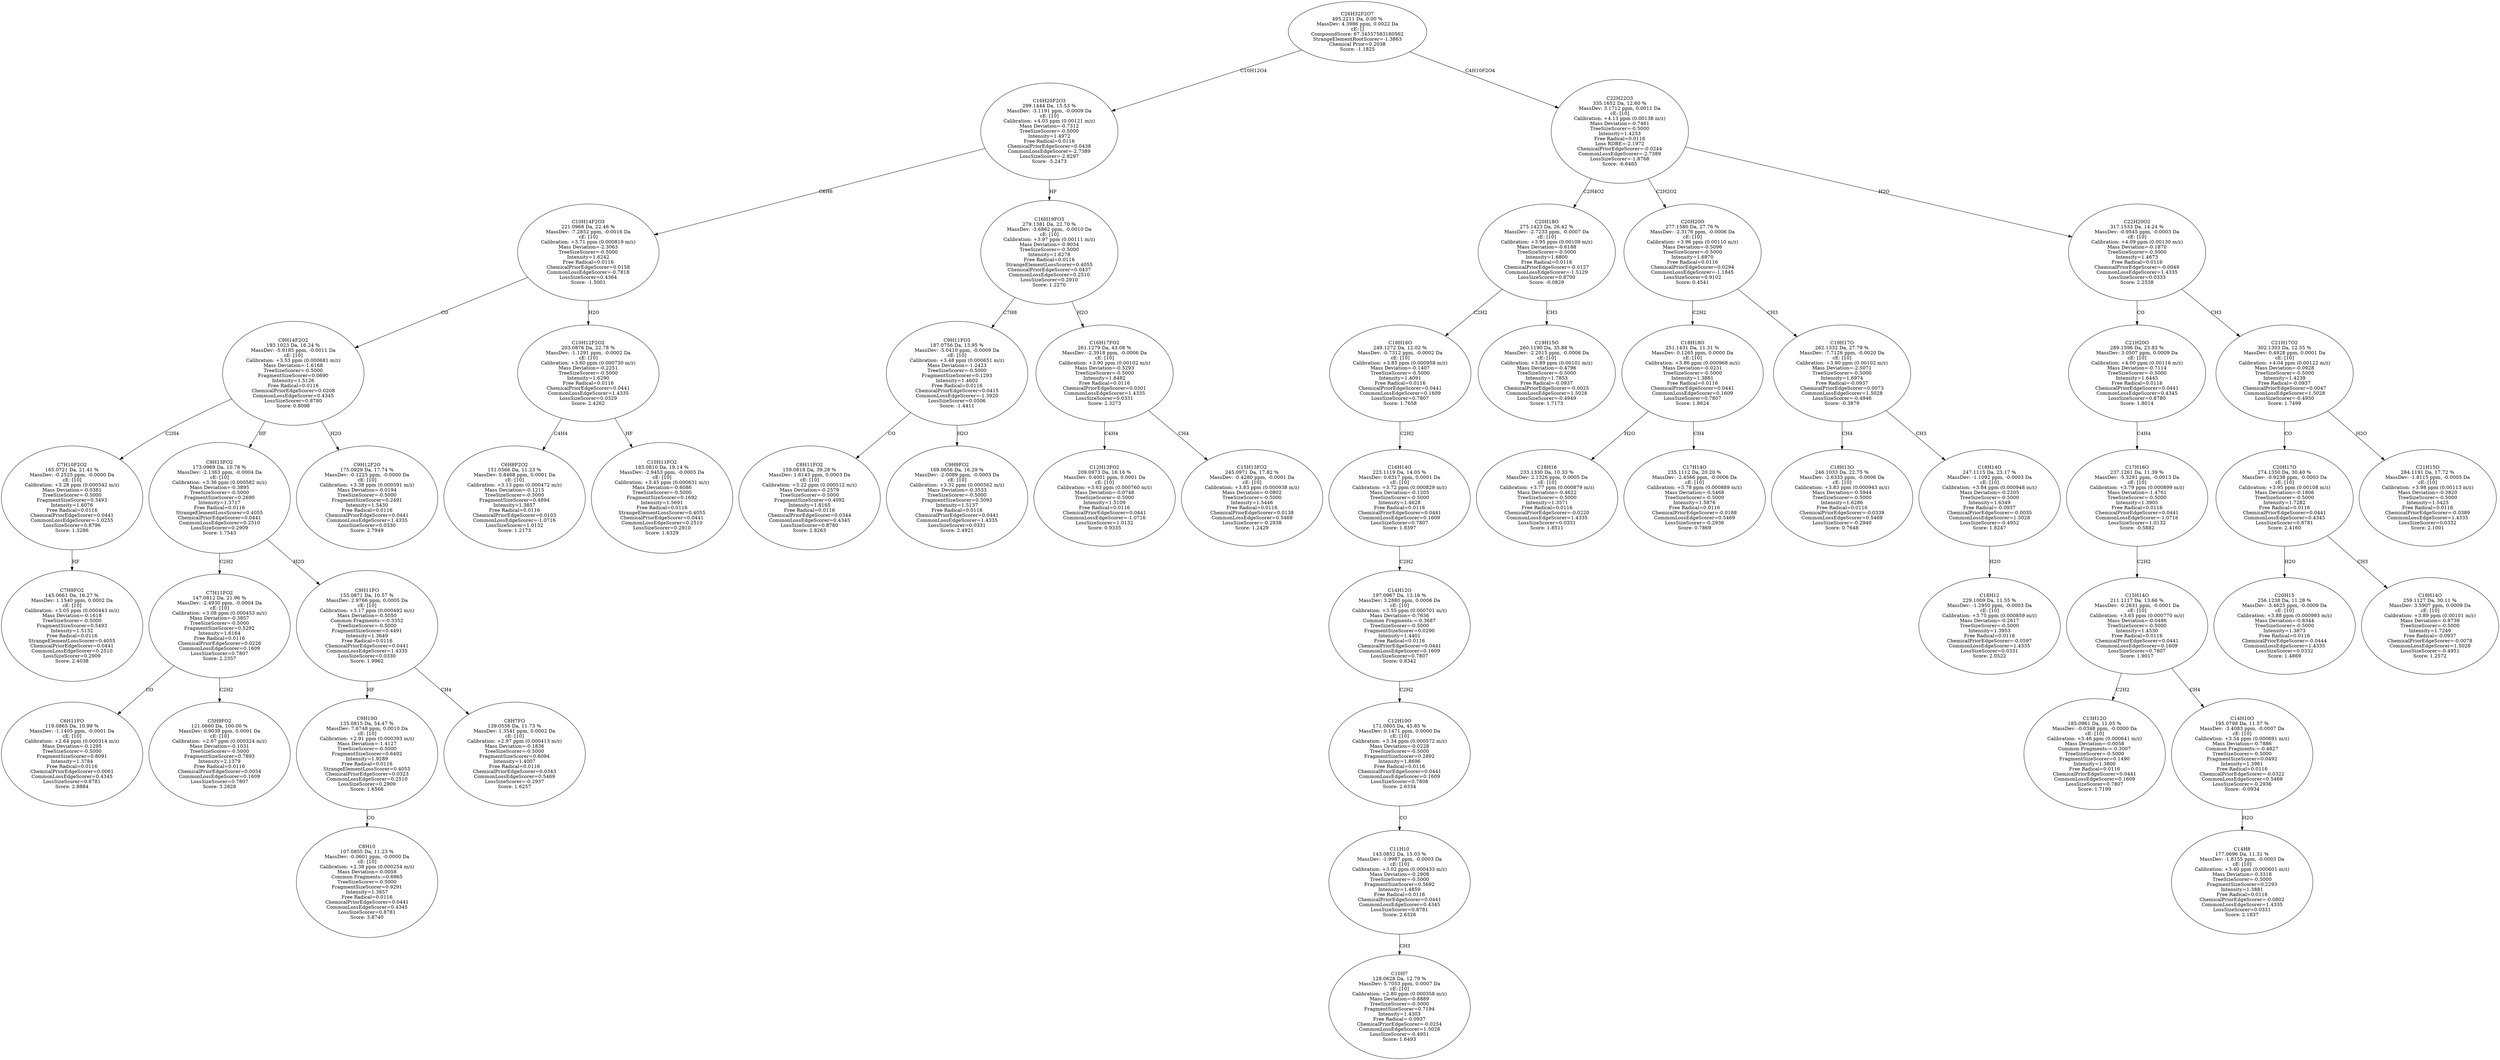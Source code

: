 strict digraph {
v1 [label="C7H9FO2\n145.0661 Da, 16.27 %\nMassDev: 1.1540 ppm, 0.0002 Da\ncE: [10]\nCalibration: +3.05 ppm (0.000443 m/z)\nMass Deviation=-0.1618\nTreeSizeScorer=-0.5000\nFragmentSizeScorer=0.5493\nIntensity=1.5132\nFree Radical=0.0116\nStrangeElementLossScorer=0.4055\nChemicalPriorEdgeScorer=0.0441\nCommonLossEdgeScorer=0.2510\nLossSizeScorer=0.2909\nScore: 2.4038"];
v2 [label="C7H10F2O2\n165.0721 Da, 21.41 %\nMassDev: -0.2525 ppm, -0.0000 Da\ncE: [10]\nCalibration: +3.28 ppm (0.000542 m/z)\nMass Deviation=-0.0381\nTreeSizeScorer=-0.5000\nFragmentSizeScorer=0.3493\nIntensity=1.6076\nFree Radical=0.0116\nChemicalPriorEdgeScorer=0.0441\nCommonLossEdgeScorer=-1.0255\nLossSizeScorer=0.8796\nScore: 1.3286"];
v3 [label="C6H11FO\n119.0865 Da, 10.99 %\nMassDev: -1.1405 ppm, -0.0001 Da\ncE: [10]\nCalibration: +2.64 ppm (0.000314 m/z)\nMass Deviation=-0.1295\nTreeSizeScorer=-0.5000\nFragmentSizeScorer=0.8091\nIntensity=1.3784\nFree Radical=0.0116\nChemicalPriorEdgeScorer=0.0061\nCommonLossEdgeScorer=0.4345\nLossSizeScorer=0.8781\nScore: 2.8884"];
v4 [label="C5H9FO2\n121.0660 Da, 100.00 %\nMassDev: 0.9039 ppm, 0.0001 Da\ncE: [10]\nCalibration: +2.67 ppm (0.000324 m/z)\nMass Deviation=-0.1031\nTreeSizeScorer=-0.5000\nFragmentSizeScorer=0.7893\nIntensity=2.1379\nFree Radical=0.0116\nChemicalPriorEdgeScorer=0.0054\nCommonLossEdgeScorer=0.1609\nLossSizeScorer=0.7807\nScore: 3.2828"];
v5 [label="C7H11FO2\n147.0812 Da, 21.96 %\nMassDev: -2.4930 ppm, -0.0004 Da\ncE: [10]\nCalibration: +3.08 ppm (0.000453 m/z)\nMass Deviation=-0.3857\nTreeSizeScorer=-0.5000\nFragmentSizeScorer=0.5292\nIntensity=1.6164\nFree Radical=0.0116\nChemicalPriorEdgeScorer=0.0226\nCommonLossEdgeScorer=0.1609\nLossSizeScorer=0.7807\nScore: 2.2357"];
v6 [label="C8H10\n107.0855 Da, 11.23 %\nMassDev: -0.0601 ppm, -0.0000 Da\ncE: [10]\nCalibration: +2.38 ppm (0.000254 m/z)\nMass Deviation=-0.0058\nCommon Fragments:=0.6965\nTreeSizeScorer=-0.5000\nFragmentSizeScorer=0.9291\nIntensity=1.3857\nFree Radical=0.0116\nChemicalPriorEdgeScorer=0.0441\nCommonLossEdgeScorer=0.4345\nLossSizeScorer=0.8781\nScore: 3.8740"];
v7 [label="C9H10O\n135.0815 Da, 54.47 %\nMassDev: 7.6748 ppm, 0.0010 Da\ncE: [10]\nCalibration: +2.91 ppm (0.000393 m/z)\nMass Deviation=-1.4127\nTreeSizeScorer=-0.5000\nFragmentSizeScorer=0.6492\nIntensity=1.9289\nFree Radical=0.0116\nStrangeElementLossScorer=0.4055\nChemicalPriorEdgeScorer=0.0323\nCommonLossEdgeScorer=0.2510\nLossSizeScorer=0.2909\nScore: 1.6566"];
v8 [label="C8H7FO\n139.0556 Da, 11.73 %\nMassDev: 1.3541 ppm, 0.0002 Da\ncE: [10]\nCalibration: +2.97 ppm (0.000413 m/z)\nMass Deviation=-0.1836\nTreeSizeScorer=-0.5000\nFragmentSizeScorer=0.6094\nIntensity=1.4007\nFree Radical=0.0116\nChemicalPriorEdgeScorer=0.0343\nCommonLossEdgeScorer=0.5469\nLossSizeScorer=-0.2937\nScore: 1.6257"];
v9 [label="C9H11FO\n155.0871 Da, 10.57 %\nMassDev: 2.9766 ppm, 0.0005 Da\ncE: [10]\nCalibration: +3.17 ppm (0.000492 m/z)\nMass Deviation=-0.5050\nCommon Fragments:=-0.3352\nTreeSizeScorer=-0.5000\nFragmentSizeScorer=0.4491\nIntensity=1.3649\nFree Radical=0.0116\nChemicalPriorEdgeScorer=0.0441\nCommonLossEdgeScorer=1.4335\nLossSizeScorer=0.0330\nScore: 1.9962"];
v10 [label="C9H13FO2\n173.0969 Da, 10.78 %\nMassDev: -2.1363 ppm, -0.0004 Da\ncE: [10]\nCalibration: +3.36 ppm (0.000582 m/z)\nMass Deviation=-0.3895\nTreeSizeScorer=-0.5000\nFragmentSizeScorer=0.2690\nIntensity=1.3717\nFree Radical=0.0116\nStrangeElementLossScorer=0.4055\nChemicalPriorEdgeScorer=0.0441\nCommonLossEdgeScorer=0.2510\nLossSizeScorer=0.2909\nScore: 1.7543"];
v11 [label="C9H12F2O\n175.0929 Da, 17.74 %\nMassDev: -0.1225 ppm, -0.0000 Da\ncE: [10]\nCalibration: +3.38 ppm (0.000591 m/z)\nMass Deviation=-0.0194\nTreeSizeScorer=-0.5000\nFragmentSizeScorer=0.2491\nIntensity=1.5430\nFree Radical=0.0116\nChemicalPriorEdgeScorer=0.0441\nCommonLossEdgeScorer=1.4335\nLossSizeScorer=0.0330\nScore: 2.7949"];
v12 [label="C9H14F2O2\n193.1023 Da, 16.24 %\nMassDev: -5.9185 ppm, -0.0011 Da\ncE: [10]\nCalibration: +3.53 ppm (0.000681 m/z)\nMass Deviation=-1.6168\nTreeSizeScorer=-0.5000\nFragmentSizeScorer=0.0690\nIntensity=1.5126\nFree Radical=0.0116\nChemicalPriorEdgeScorer=0.0208\nCommonLossEdgeScorer=0.4345\nLossSizeScorer=0.8780\nScore: 0.8098"];
v13 [label="C6H8F2O2\n151.0566 Da, 11.23 %\nMassDev: 0.8468 ppm, 0.0001 Da\ncE: [10]\nCalibration: +3.13 ppm (0.000472 m/z)\nMass Deviation=-0.1215\nTreeSizeScorer=-0.5000\nFragmentSizeScorer=0.4894\nIntensity=1.3857\nFree Radical=0.0116\nChemicalPriorEdgeScorer=0.0103\nCommonLossEdgeScorer=-1.0716\nLossSizeScorer=1.0132\nScore: 1.2173"];
v14 [label="C10H11FO2\n183.0810 Da, 19.14 %\nMassDev: -2.9453 ppm, -0.0005 Da\ncE: [10]\nCalibration: +3.45 ppm (0.000631 m/z)\nMass Deviation=-0.6086\nTreeSizeScorer=-0.5000\nFragmentSizeScorer=0.1692\nIntensity=1.5691\nFree Radical=0.0116\nStrangeElementLossScorer=0.4055\nChemicalPriorEdgeScorer=0.0441\nCommonLossEdgeScorer=0.2510\nLossSizeScorer=0.2910\nScore: 1.6329"];
v15 [label="C10H12F2O2\n203.0876 Da, 22.78 %\nMassDev: -1.1291 ppm, -0.0002 Da\ncE: [10]\nCalibration: +3.60 ppm (0.000730 m/z)\nMass Deviation=-0.2251\nTreeSizeScorer=-0.5000\nIntensity=1.6290\nFree Radical=0.0116\nChemicalPriorEdgeScorer=0.0441\nCommonLossEdgeScorer=1.4335\nLossSizeScorer=0.0329\nScore: 2.4262"];
v16 [label="C10H14F2O3\n221.0968 Da, 22.46 %\nMassDev: -7.2852 ppm, -0.0016 Da\ncE: [10]\nCalibration: +3.71 ppm (0.000819 m/z)\nMass Deviation=-2.3063\nTreeSizeScorer=-0.5000\nIntensity=1.6242\nFree Radical=0.0116\nChemicalPriorEdgeScorer=0.0158\nCommonLossEdgeScorer=-0.7818\nLossSizeScorer=0.4364\nScore: -1.5001"];
v17 [label="C8H11FO2\n159.0818 Da, 39.28 %\nMassDev: 1.6143 ppm, 0.0003 Da\ncE: [10]\nCalibration: +3.22 ppm (0.000512 m/z)\nMass Deviation=-0.2579\nTreeSizeScorer=-0.5000\nFragmentSizeScorer=0.4092\nIntensity=1.8165\nFree Radical=0.0116\nChemicalPriorEdgeScorer=0.0344\nCommonLossEdgeScorer=0.4345\nLossSizeScorer=0.8780\nScore: 2.8263"];
v18 [label="C9H9FO2\n169.0656 Da, 16.29 %\nMassDev: -2.0089 ppm, -0.0003 Da\ncE: [10]\nCalibration: +3.32 ppm (0.000562 m/z)\nMass Deviation=-0.3533\nTreeSizeScorer=-0.5000\nFragmentSizeScorer=0.3093\nIntensity=1.5137\nFree Radical=0.0116\nChemicalPriorEdgeScorer=0.0441\nCommonLossEdgeScorer=1.4335\nLossSizeScorer=0.0331\nScore: 2.4921"];
v19 [label="C9H11FO3\n187.0756 Da, 13.95 %\nMassDev: -5.0410 ppm, -0.0009 Da\ncE: [10]\nCalibration: +3.48 ppm (0.000651 m/z)\nMass Deviation=-1.2423\nTreeSizeScorer=-0.5000\nFragmentSizeScorer=0.1293\nIntensity=1.4602\nFree Radical=0.0116\nChemicalPriorEdgeScorer=0.0415\nCommonLossEdgeScorer=-1.3920\nLossSizeScorer=0.0506\nScore: -1.4411"];
v20 [label="C12H13FO2\n209.0973 Da, 16.16 %\nMassDev: 0.4001 ppm, 0.0001 Da\ncE: [10]\nCalibration: +3.63 ppm (0.000760 m/z)\nMass Deviation=-0.0748\nTreeSizeScorer=-0.5000\nIntensity=1.5109\nFree Radical=0.0116\nChemicalPriorEdgeScorer=0.0441\nCommonLossEdgeScorer=-1.0716\nLossSizeScorer=1.0132\nScore: 0.9335"];
v21 [label="C15H13FO2\n245.0971 Da, 17.82 %\nMassDev: -0.4280 ppm, -0.0001 Da\ncE: [10]\nCalibration: +3.83 ppm (0.000938 m/z)\nMass Deviation=-0.0802\nTreeSizeScorer=-0.5000\nIntensity=1.5446\nFree Radical=0.0116\nChemicalPriorEdgeScorer=0.0138\nCommonLossEdgeScorer=0.5469\nLossSizeScorer=-0.2938\nScore: 1.2429"];
v22 [label="C16H17FO2\n261.1279 Da, 43.08 %\nMassDev: -2.3918 ppm, -0.0006 Da\ncE: [10]\nCalibration: +3.90 ppm (0.00102 m/z)\nMass Deviation=-0.5293\nTreeSizeScorer=-0.5000\nIntensity=1.8482\nFree Radical=0.0116\nChemicalPriorEdgeScorer=0.0301\nCommonLossEdgeScorer=1.4335\nLossSizeScorer=0.0331\nScore: 2.3273"];
v23 [label="C16H19FO3\n279.1381 Da, 22.70 %\nMassDev: -3.6862 ppm, -0.0010 Da\ncE: [10]\nCalibration: +3.97 ppm (0.00111 m/z)\nMass Deviation=-0.9034\nTreeSizeScorer=-0.5000\nIntensity=1.6278\nFree Radical=0.0116\nStrangeElementLossScorer=0.4055\nChemicalPriorEdgeScorer=0.0437\nCommonLossEdgeScorer=0.2510\nLossSizeScorer=0.2910\nScore: 1.2270"];
v24 [label="C16H20F2O3\n299.1444 Da, 15.53 %\nMassDev: -3.1191 ppm, -0.0009 Da\ncE: [10]\nCalibration: +4.03 ppm (0.00121 m/z)\nMass Deviation=-0.7312\nTreeSizeScorer=-0.5000\nIntensity=1.4972\nFree Radical=0.0116\nChemicalPriorEdgeScorer=0.0438\nCommonLossEdgeScorer=-2.7389\nLossSizeScorer=-2.8297\nScore: -5.2473"];
v25 [label="C10H7\n128.0628 Da, 12.79 %\nMassDev: 5.7053 ppm, 0.0007 Da\ncE: [10]\nCalibration: +2.80 ppm (0.000358 m/z)\nMass Deviation=-0.8889\nTreeSizeScorer=-0.5000\nFragmentSizeScorer=0.7194\nIntensity=1.4303\nFree Radical=-0.0937\nChemicalPriorEdgeScorer=-0.0254\nCommonLossEdgeScorer=1.5028\nLossSizeScorer=-0.4951\nScore: 1.6493"];
v26 [label="C11H10\n143.0852 Da, 15.03 %\nMassDev: -1.9987 ppm, -0.0003 Da\ncE: [10]\nCalibration: +3.02 ppm (0.000433 m/z)\nMass Deviation=-0.2908\nTreeSizeScorer=-0.5000\nFragmentSizeScorer=0.5692\nIntensity=1.4859\nFree Radical=0.0116\nChemicalPriorEdgeScorer=0.0441\nCommonLossEdgeScorer=0.4345\nLossSizeScorer=0.8781\nScore: 2.6326"];
v27 [label="C12H10O\n171.0805 Da, 45.85 %\nMassDev: 0.1471 ppm, 0.0000 Da\ncE: [10]\nCalibration: +3.34 ppm (0.000572 m/z)\nMass Deviation=-0.0228\nTreeSizeScorer=-0.5000\nFragmentSizeScorer=0.2892\nIntensity=1.8696\nFree Radical=0.0116\nChemicalPriorEdgeScorer=0.0441\nCommonLossEdgeScorer=0.1609\nLossSizeScorer=0.7808\nScore: 2.6334"];
v28 [label="C14H12O\n197.0967 Da, 13.16 %\nMassDev: 3.2880 ppm, 0.0006 Da\ncE: [10]\nCalibration: +3.55 ppm (0.000701 m/z)\nMass Deviation=-0.7636\nCommon Fragments:=-0.3687\nTreeSizeScorer=-0.5000\nFragmentSizeScorer=0.0290\nIntensity=1.4401\nFree Radical=0.0116\nChemicalPriorEdgeScorer=0.0441\nCommonLossEdgeScorer=0.1609\nLossSizeScorer=0.7807\nScore: 0.8342"];
v29 [label="C16H14O\n223.1119 Da, 14.05 %\nMassDev: 0.6317 ppm, 0.0001 Da\ncE: [10]\nCalibration: +3.72 ppm (0.000829 m/z)\nMass Deviation=-0.1205\nTreeSizeScorer=-0.5000\nIntensity=1.4628\nFree Radical=0.0116\nChemicalPriorEdgeScorer=0.0441\nCommonLossEdgeScorer=0.1609\nLossSizeScorer=0.7807\nScore: 1.8397"];
v30 [label="C18H16O\n249.1272 Da, 12.02 %\nMassDev: -0.7312 ppm, -0.0002 Da\ncE: [10]\nCalibration: +3.85 ppm (0.000958 m/z)\nMass Deviation=-0.1407\nTreeSizeScorer=-0.5000\nIntensity=1.4091\nFree Radical=0.0116\nChemicalPriorEdgeScorer=0.0441\nCommonLossEdgeScorer=0.1609\nLossSizeScorer=0.7807\nScore: 1.7658"];
v31 [label="C19H15O\n260.1190 Da, 35.88 %\nMassDev: -2.2015 ppm, -0.0006 Da\ncE: [10]\nCalibration: +3.89 ppm (0.00101 m/z)\nMass Deviation=-0.4796\nTreeSizeScorer=-0.5000\nIntensity=1.7853\nFree Radical=-0.0937\nChemicalPriorEdgeScorer=-0.0025\nCommonLossEdgeScorer=1.5028\nLossSizeScorer=-0.4949\nScore: 1.7173"];
v32 [label="C20H18O\n275.1423 Da, 26.42 %\nMassDev: -2.7233 ppm, -0.0007 Da\ncE: [10]\nCalibration: +3.95 ppm (0.00109 m/z)\nMass Deviation=-0.6188\nTreeSizeScorer=-0.5000\nIntensity=1.6800\nFree Radical=0.0116\nChemicalPriorEdgeScorer=-0.0127\nCommonLossEdgeScorer=-1.5129\nLossSizeScorer=0.8700\nScore: -0.0829"];
v33 [label="C18H16\n233.1330 Da, 10.33 %\nMassDev: 2.1326 ppm, 0.0005 Da\ncE: [10]\nCalibration: +3.77 ppm (0.000879 m/z)\nMass Deviation=-0.4622\nTreeSizeScorer=-0.5000\nIntensity=1.3571\nFree Radical=0.0116\nChemicalPriorEdgeScorer=-0.0220\nCommonLossEdgeScorer=1.4335\nLossSizeScorer=0.0331\nScore: 1.8511"];
v34 [label="C17H14O\n235.1112 Da, 20.20 %\nMassDev: -2.4566 ppm, -0.0006 Da\ncE: [10]\nCalibration: +3.78 ppm (0.000889 m/z)\nMass Deviation=-0.5468\nTreeSizeScorer=-0.5000\nIntensity=1.5876\nFree Radical=0.0116\nChemicalPriorEdgeScorer=-0.0188\nCommonLossEdgeScorer=0.5469\nLossSizeScorer=-0.2936\nScore: 0.7869"];
v35 [label="C18H18O\n251.1431 Da, 11.31 %\nMassDev: 0.1265 ppm, 0.0000 Da\ncE: [10]\nCalibration: +3.86 ppm (0.000968 m/z)\nMass Deviation=-0.0231\nTreeSizeScorer=-0.5000\nIntensity=1.3881\nFree Radical=0.0116\nChemicalPriorEdgeScorer=0.0441\nCommonLossEdgeScorer=0.1609\nLossSizeScorer=0.7807\nScore: 1.8624"];
v36 [label="C18H13O\n246.1033 Da, 22.75 %\nMassDev: -2.6333 ppm, -0.0006 Da\ncE: [10]\nCalibration: +3.83 ppm (0.000943 m/z)\nMass Deviation=-0.5944\nTreeSizeScorer=-0.5000\nIntensity=1.6286\nFree Radical=0.0116\nChemicalPriorEdgeScorer=-0.0339\nCommonLossEdgeScorer=0.5469\nLossSizeScorer=-0.2940\nScore: 0.7648"];
v37 [label="C18H12\n229.1009 Da, 11.55 %\nMassDev: -1.2950 ppm, -0.0003 Da\ncE: [10]\nCalibration: +3.75 ppm (0.000859 m/z)\nMass Deviation=-0.2617\nTreeSizeScorer=-0.5000\nIntensity=1.3953\nFree Radical=0.0116\nChemicalPriorEdgeScorer=-0.0597\nCommonLossEdgeScorer=1.4335\nLossSizeScorer=0.0331\nScore: 2.0522"];
v38 [label="C18H14O\n247.1115 Da, 23.17 %\nMassDev: -1.1092 ppm, -0.0003 Da\ncE: [10]\nCalibration: +3.84 ppm (0.000948 m/z)\nMass Deviation=-0.2205\nTreeSizeScorer=-0.5000\nIntensity=1.6349\nFree Radical=-0.0937\nChemicalPriorEdgeScorer=-0.0035\nCommonLossEdgeScorer=1.5028\nLossSizeScorer=-0.4952\nScore: 1.8247"];
v39 [label="C19H17O\n262.1332 Da, 27.79 %\nMassDev: -7.7126 ppm, -0.0020 Da\ncE: [10]\nCalibration: +3.90 ppm (0.00102 m/z)\nMass Deviation=-2.5071\nTreeSizeScorer=-0.5000\nIntensity=1.6974\nFree Radical=-0.0937\nChemicalPriorEdgeScorer=0.0073\nCommonLossEdgeScorer=1.5028\nLossSizeScorer=-0.4946\nScore: -0.3879"];
v40 [label="C20H20O\n277.1580 Da, 27.76 %\nMassDev: -2.3176 ppm, -0.0006 Da\ncE: [10]\nCalibration: +3.96 ppm (0.00110 m/z)\nMass Deviation=-0.5096\nTreeSizeScorer=-0.5000\nIntensity=1.6970\nFree Radical=0.0116\nChemicalPriorEdgeScorer=0.0294\nCommonLossEdgeScorer=-1.1845\nLossSizeScorer=0.9102\nScore: 0.4541"];
v41 [label="C13H12O\n185.0961 Da, 11.05 %\nMassDev: -0.0348 ppm, -0.0000 Da\ncE: [10]\nCalibration: +3.46 ppm (0.000641 m/z)\nMass Deviation=-0.0058\nCommon Fragments:=-0.3007\nTreeSizeScorer=-0.5000\nFragmentSizeScorer=0.1490\nIntensity=1.3800\nFree Radical=0.0116\nChemicalPriorEdgeScorer=0.0441\nCommonLossEdgeScorer=0.1609\nLossSizeScorer=0.7807\nScore: 1.7199"];
v42 [label="C14H8\n177.0696 Da, 11.31 %\nMassDev: -1.8155 ppm, -0.0003 Da\ncE: [10]\nCalibration: +3.40 ppm (0.000601 m/z)\nMass Deviation=-0.3318\nTreeSizeScorer=-0.5000\nFragmentSizeScorer=0.2293\nIntensity=1.3881\nFree Radical=0.0116\nChemicalPriorEdgeScorer=-0.0802\nCommonLossEdgeScorer=1.4335\nLossSizeScorer=0.0331\nScore: 2.1837"];
v43 [label="C14H10O\n195.0798 Da, 11.57 %\nMassDev: -3.4083 ppm, -0.0007 Da\ncE: [10]\nCalibration: +3.54 ppm (0.000691 m/z)\nMass Deviation=-0.7886\nCommon Fragments:=-0.4827\nTreeSizeScorer=-0.5000\nFragmentSizeScorer=0.0492\nIntensity=1.3961\nFree Radical=0.0116\nChemicalPriorEdgeScorer=-0.0322\nCommonLossEdgeScorer=0.5469\nLossSizeScorer=-0.2936\nScore: -0.0934"];
v44 [label="C15H14O\n211.1117 Da, 13.66 %\nMassDev: -0.2631 ppm, -0.0001 Da\ncE: [10]\nCalibration: +3.65 ppm (0.000770 m/z)\nMass Deviation=-0.0486\nTreeSizeScorer=-0.5000\nIntensity=1.4530\nFree Radical=0.0116\nChemicalPriorEdgeScorer=0.0441\nCommonLossEdgeScorer=0.1609\nLossSizeScorer=0.7807\nScore: 1.9017"];
v45 [label="C17H16O\n237.1261 Da, 11.39 %\nMassDev: -5.3291 ppm, -0.0013 Da\ncE: [10]\nCalibration: +3.79 ppm (0.000899 m/z)\nMass Deviation=-1.4761\nTreeSizeScorer=-0.5000\nIntensity=1.3905\nFree Radical=0.0116\nChemicalPriorEdgeScorer=0.0441\nCommonLossEdgeScorer=-1.0716\nLossSizeScorer=1.0132\nScore: -0.5882"];
v46 [label="C21H20O\n289.1596 Da, 23.83 %\nMassDev: 3.0507 ppm, 0.0009 Da\ncE: [10]\nCalibration: +4.00 ppm (0.00116 m/z)\nMass Deviation=-0.7114\nTreeSizeScorer=-0.5000\nIntensity=1.6445\nFree Radical=0.0116\nChemicalPriorEdgeScorer=0.0441\nCommonLossEdgeScorer=0.4345\nLossSizeScorer=0.8780\nScore: 1.8014"];
v47 [label="C20H15\n256.1238 Da, 11.28 %\nMassDev: -3.4625 ppm, -0.0009 Da\ncE: [10]\nCalibration: +3.88 ppm (0.000993 m/z)\nMass Deviation=-0.8344\nTreeSizeScorer=-0.5000\nIntensity=1.3873\nFree Radical=0.0116\nChemicalPriorEdgeScorer=-0.0444\nCommonLossEdgeScorer=1.4335\nLossSizeScorer=0.0332\nScore: 1.4869"];
v48 [label="C19H14O\n259.1127 Da, 30.11 %\nMassDev: 3.5907 ppm, 0.0009 Da\ncE: [10]\nCalibration: +3.89 ppm (0.00101 m/z)\nMass Deviation=-0.8739\nTreeSizeScorer=-0.5000\nIntensity=1.7249\nFree Radical=-0.0937\nChemicalPriorEdgeScorer=-0.0078\nCommonLossEdgeScorer=1.5028\nLossSizeScorer=-0.4951\nScore: 1.2572"];
v49 [label="C20H17O\n274.1350 Da, 30.40 %\nMassDev: -0.9238 ppm, -0.0003 Da\ncE: [10]\nCalibration: +3.95 ppm (0.00108 m/z)\nMass Deviation=-0.1806\nTreeSizeScorer=-0.5000\nIntensity=1.7282\nFree Radical=0.0116\nChemicalPriorEdgeScorer=0.0441\nCommonLossEdgeScorer=0.4345\nLossSizeScorer=0.8781\nScore: 2.4160"];
v50 [label="C21H15O\n284.1191 Da, 17.72 %\nMassDev: -1.8115 ppm, -0.0005 Da\ncE: [10]\nCalibration: +3.98 ppm (0.00113 m/z)\nMass Deviation=-0.3820\nTreeSizeScorer=-0.5000\nIntensity=1.5425\nFree Radical=0.0116\nChemicalPriorEdgeScorer=-0.0389\nCommonLossEdgeScorer=1.4335\nLossSizeScorer=0.0332\nScore: 2.1001"];
v51 [label="C21H17O2\n302.1303 Da, 12.55 %\nMassDev: 0.4928 ppm, 0.0001 Da\ncE: [10]\nCalibration: +4.04 ppm (0.00122 m/z)\nMass Deviation=-0.0928\nTreeSizeScorer=-0.5000\nIntensity=1.4239\nFree Radical=-0.0937\nChemicalPriorEdgeScorer=0.0047\nCommonLossEdgeScorer=1.5028\nLossSizeScorer=-0.4950\nScore: 1.7499"];
v52 [label="C22H20O2\n317.1533 Da, 14.24 %\nMassDev: -0.9545 ppm, -0.0003 Da\ncE: [10]\nCalibration: +4.09 ppm (0.00130 m/z)\nMass Deviation=-0.1870\nTreeSizeScorer=-0.5000\nIntensity=1.4673\nFree Radical=0.0116\nChemicalPriorEdgeScorer=-0.0049\nCommonLossEdgeScorer=1.4335\nLossSizeScorer=0.0333\nScore: 2.2538"];
v53 [label="C22H22O3\n335.1652 Da, 12.60 %\nMassDev: 3.1712 ppm, 0.0011 Da\ncE: [10]\nCalibration: +4.13 ppm (0.00138 m/z)\nMass Deviation=-0.7461\nTreeSizeScorer=-0.5000\nIntensity=1.4253\nFree Radical=0.0116\nLoss RDBE=-2.1972\nChemicalPriorEdgeScorer=-0.0244\nCommonLossEdgeScorer=-2.7389\nLossSizeScorer=-1.8768\nScore: -6.6465"];
v54 [label="C26H32F2O7\n495.2211 Da, 0.00 %\nMassDev: 4.3986 ppm, 0.0022 Da\ncE: []\nCompoundScore: 67.34557583180562\nStrangeElementRootScorer=-1.3863\nChemical Prior=0.2038\nScore: -1.1825"];
v2 -> v1 [label="HF"];
v12 -> v2 [label="C2H4"];
v5 -> v3 [label="CO"];
v5 -> v4 [label="C2H2"];
v10 -> v5 [label="C2H2"];
v7 -> v6 [label="CO"];
v9 -> v7 [label="HF"];
v9 -> v8 [label="CH4"];
v10 -> v9 [label="H2O"];
v12 -> v10 [label="HF"];
v12 -> v11 [label="H2O"];
v16 -> v12 [label="CO"];
v15 -> v13 [label="C4H4"];
v15 -> v14 [label="HF"];
v16 -> v15 [label="H2O"];
v24 -> v16 [label="C6H6"];
v19 -> v17 [label="CO"];
v19 -> v18 [label="H2O"];
v23 -> v19 [label="C7H8"];
v22 -> v20 [label="C4H4"];
v22 -> v21 [label="CH4"];
v23 -> v22 [label="H2O"];
v24 -> v23 [label="HF"];
v54 -> v24 [label="C10H12O4"];
v26 -> v25 [label="CH3"];
v27 -> v26 [label="CO"];
v28 -> v27 [label="C2H2"];
v29 -> v28 [label="C2H2"];
v30 -> v29 [label="C2H2"];
v32 -> v30 [label="C2H2"];
v32 -> v31 [label="CH3"];
v53 -> v32 [label="C2H4O2"];
v35 -> v33 [label="H2O"];
v35 -> v34 [label="CH4"];
v40 -> v35 [label="C2H2"];
v39 -> v36 [label="CH4"];
v38 -> v37 [label="H2O"];
v39 -> v38 [label="CH3"];
v40 -> v39 [label="CH3"];
v53 -> v40 [label="C2H2O2"];
v44 -> v41 [label="C2H2"];
v43 -> v42 [label="H2O"];
v44 -> v43 [label="CH4"];
v45 -> v44 [label="C2H2"];
v46 -> v45 [label="C4H4"];
v52 -> v46 [label="CO"];
v49 -> v47 [label="H2O"];
v49 -> v48 [label="CH3"];
v51 -> v49 [label="CO"];
v51 -> v50 [label="H2O"];
v52 -> v51 [label="CH3"];
v53 -> v52 [label="H2O"];
v54 -> v53 [label="C4H10F2O4"];
}